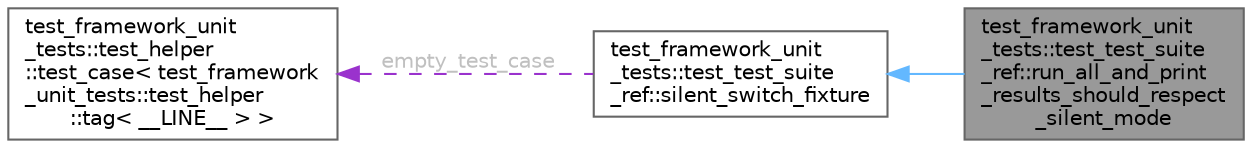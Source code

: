 digraph "test_framework_unit_tests::test_test_suite_ref::run_all_and_print_results_should_respect_silent_mode"
{
 // LATEX_PDF_SIZE
  bgcolor="transparent";
  edge [fontname=Helvetica,fontsize=10,labelfontname=Helvetica,labelfontsize=10];
  node [fontname=Helvetica,fontsize=10,shape=box,height=0.2,width=0.4];
  rankdir="LR";
  Node1 [id="Node000001",label="test_framework_unit\l_tests::test_test_suite\l_ref::run_all_and_print\l_results_should_respect\l_silent_mode",height=0.2,width=0.4,color="gray40", fillcolor="grey60", style="filled", fontcolor="black",tooltip=" "];
  Node2 -> Node1 [id="edge1_Node000001_Node000002",dir="back",color="steelblue1",style="solid",tooltip=" "];
  Node2 [id="Node000002",label="test_framework_unit\l_tests::test_test_suite\l_ref::silent_switch_fixture",height=0.2,width=0.4,color="gray40", fillcolor="white", style="filled",URL="$structtest__framework__unit__tests_1_1test__test__suite__ref_1_1silent__switch__fixture.html",tooltip=" "];
  Node3 -> Node2 [id="edge2_Node000002_Node000003",dir="back",color="darkorchid3",style="dashed",tooltip=" ",label=" empty_test_case",fontcolor="grey" ];
  Node3 [id="Node000003",label="test_framework_unit\l_tests::test_helper\l::test_case\< test_framework\l_unit_tests::test_helper\l::tag\< __LINE__ \> \>",height=0.2,width=0.4,color="gray40", fillcolor="white", style="filled",URL="$structtest__framework__unit__tests_1_1test__helper_1_1test__case.html",tooltip=" "];
}
